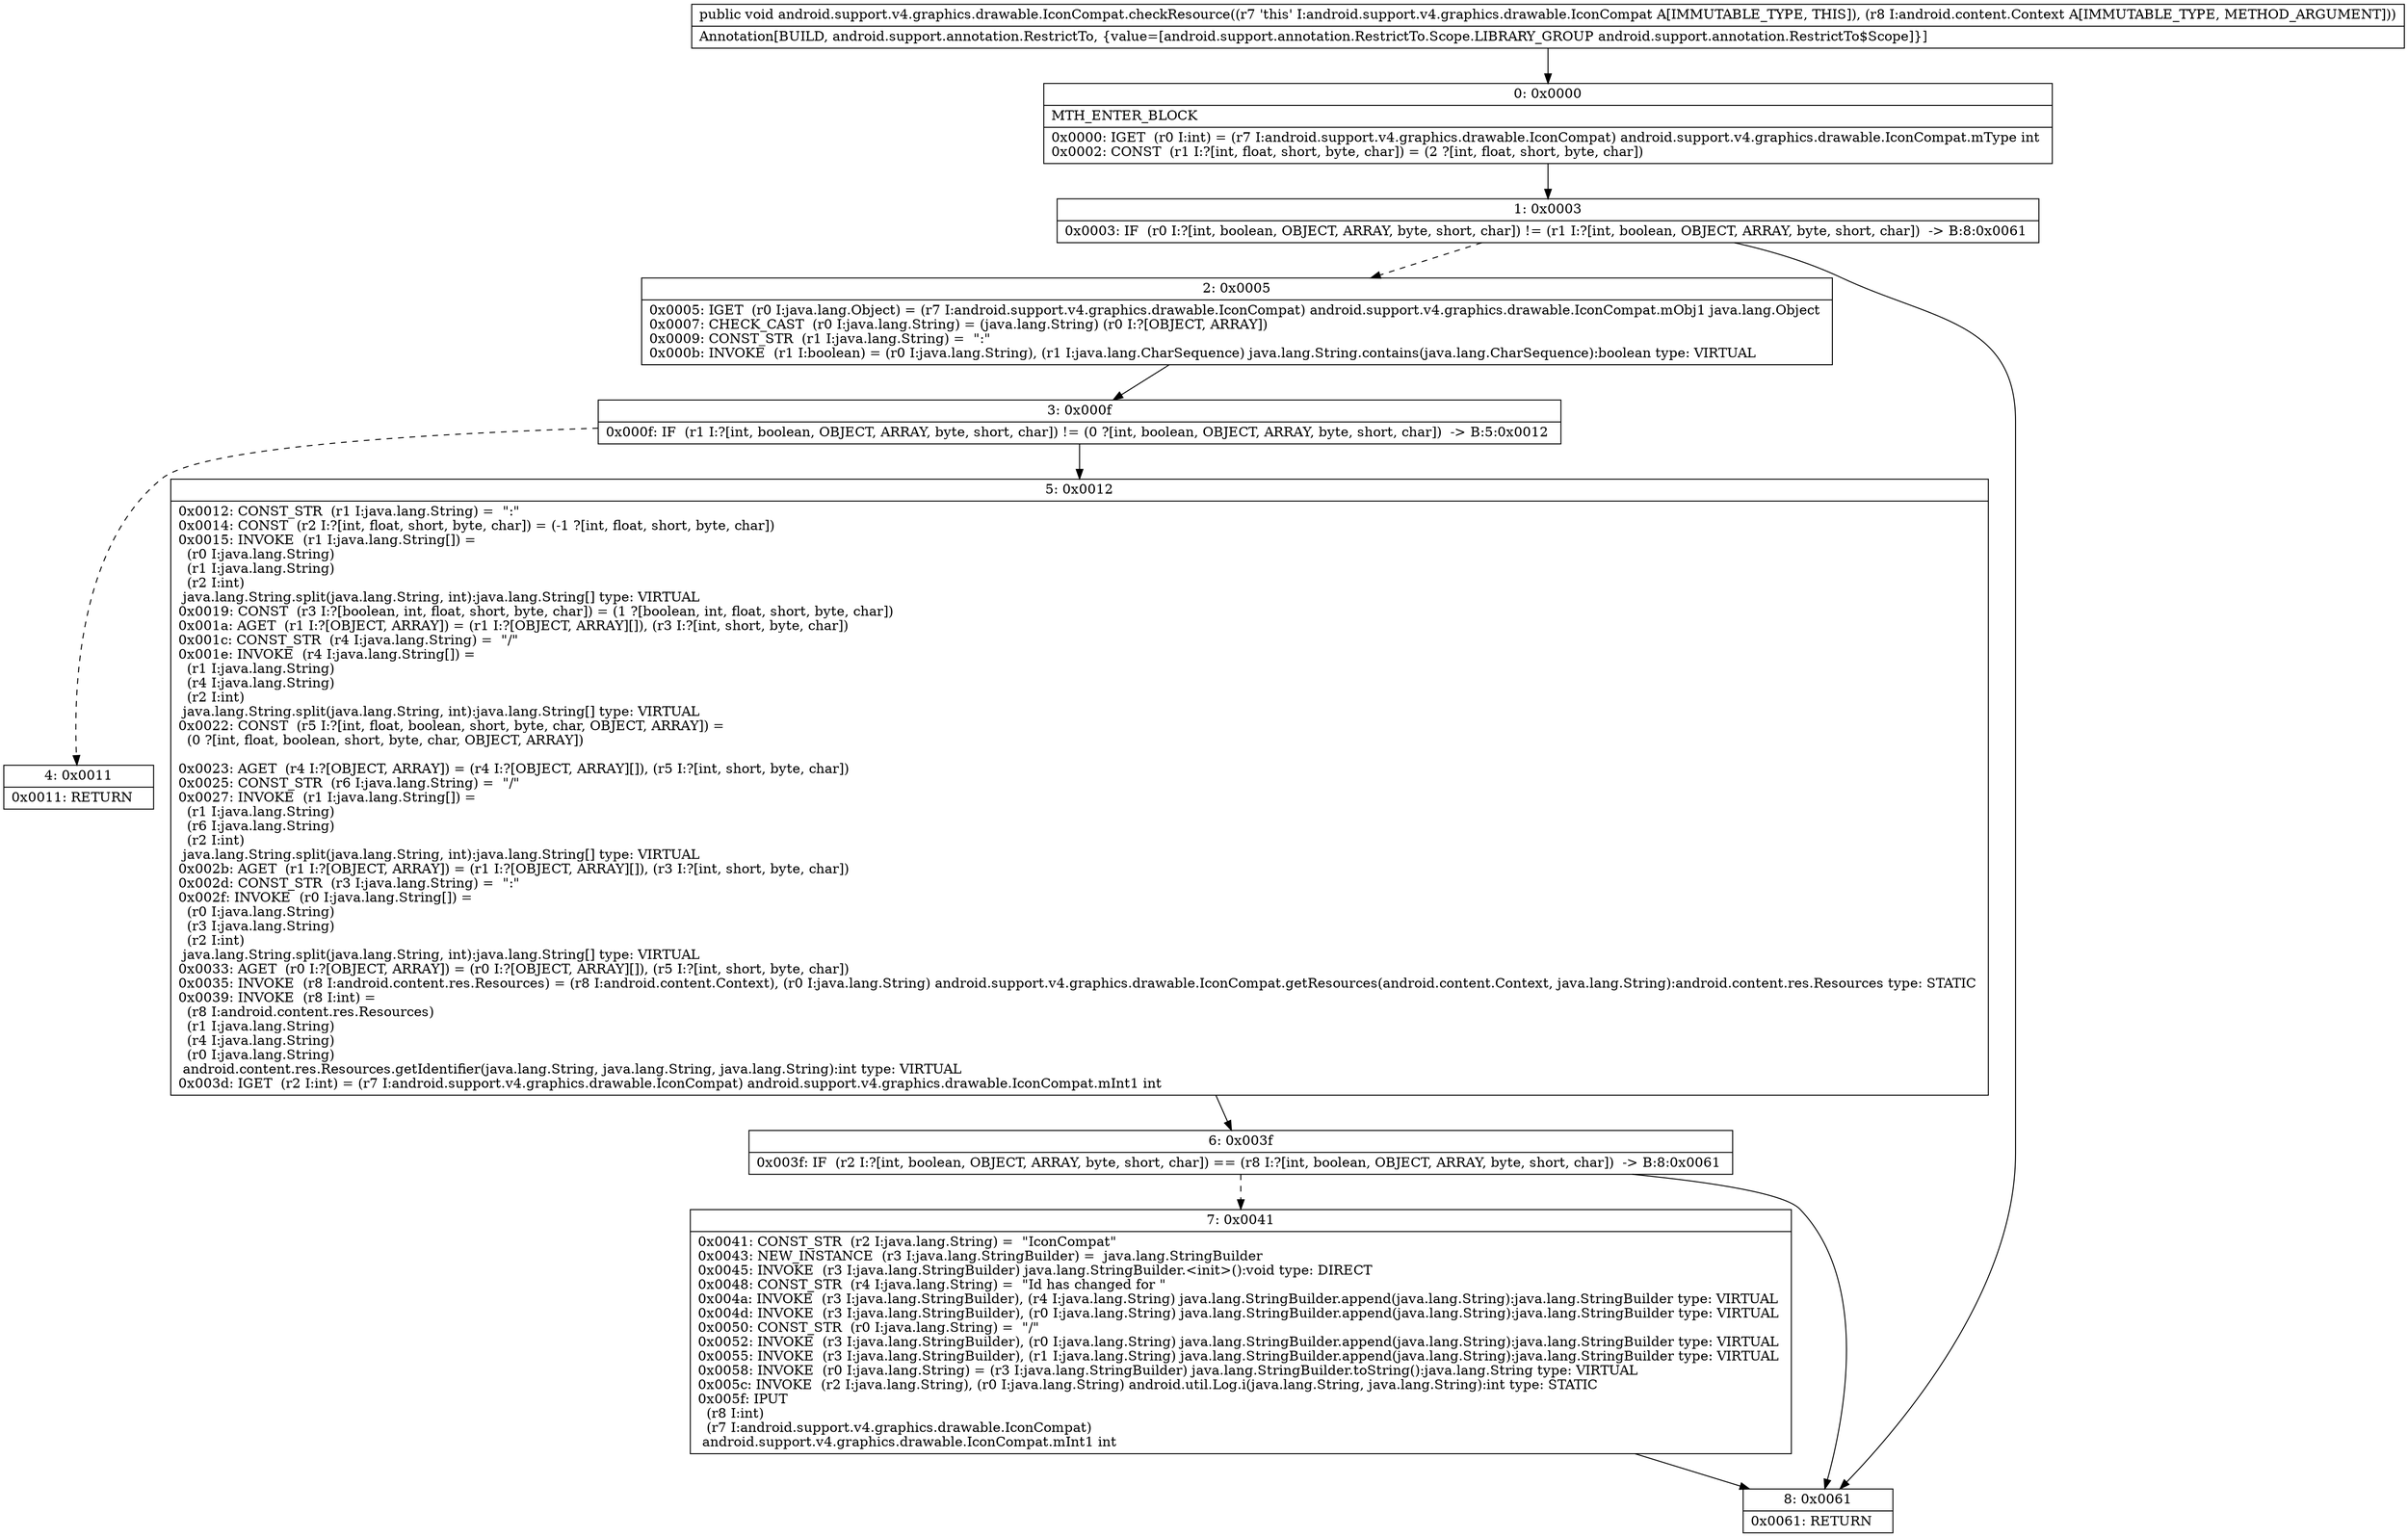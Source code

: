 digraph "CFG forandroid.support.v4.graphics.drawable.IconCompat.checkResource(Landroid\/content\/Context;)V" {
Node_0 [shape=record,label="{0\:\ 0x0000|MTH_ENTER_BLOCK\l|0x0000: IGET  (r0 I:int) = (r7 I:android.support.v4.graphics.drawable.IconCompat) android.support.v4.graphics.drawable.IconCompat.mType int \l0x0002: CONST  (r1 I:?[int, float, short, byte, char]) = (2 ?[int, float, short, byte, char]) \l}"];
Node_1 [shape=record,label="{1\:\ 0x0003|0x0003: IF  (r0 I:?[int, boolean, OBJECT, ARRAY, byte, short, char]) != (r1 I:?[int, boolean, OBJECT, ARRAY, byte, short, char])  \-\> B:8:0x0061 \l}"];
Node_2 [shape=record,label="{2\:\ 0x0005|0x0005: IGET  (r0 I:java.lang.Object) = (r7 I:android.support.v4.graphics.drawable.IconCompat) android.support.v4.graphics.drawable.IconCompat.mObj1 java.lang.Object \l0x0007: CHECK_CAST  (r0 I:java.lang.String) = (java.lang.String) (r0 I:?[OBJECT, ARRAY]) \l0x0009: CONST_STR  (r1 I:java.lang.String) =  \":\" \l0x000b: INVOKE  (r1 I:boolean) = (r0 I:java.lang.String), (r1 I:java.lang.CharSequence) java.lang.String.contains(java.lang.CharSequence):boolean type: VIRTUAL \l}"];
Node_3 [shape=record,label="{3\:\ 0x000f|0x000f: IF  (r1 I:?[int, boolean, OBJECT, ARRAY, byte, short, char]) != (0 ?[int, boolean, OBJECT, ARRAY, byte, short, char])  \-\> B:5:0x0012 \l}"];
Node_4 [shape=record,label="{4\:\ 0x0011|0x0011: RETURN   \l}"];
Node_5 [shape=record,label="{5\:\ 0x0012|0x0012: CONST_STR  (r1 I:java.lang.String) =  \":\" \l0x0014: CONST  (r2 I:?[int, float, short, byte, char]) = (\-1 ?[int, float, short, byte, char]) \l0x0015: INVOKE  (r1 I:java.lang.String[]) = \l  (r0 I:java.lang.String)\l  (r1 I:java.lang.String)\l  (r2 I:int)\l java.lang.String.split(java.lang.String, int):java.lang.String[] type: VIRTUAL \l0x0019: CONST  (r3 I:?[boolean, int, float, short, byte, char]) = (1 ?[boolean, int, float, short, byte, char]) \l0x001a: AGET  (r1 I:?[OBJECT, ARRAY]) = (r1 I:?[OBJECT, ARRAY][]), (r3 I:?[int, short, byte, char]) \l0x001c: CONST_STR  (r4 I:java.lang.String) =  \"\/\" \l0x001e: INVOKE  (r4 I:java.lang.String[]) = \l  (r1 I:java.lang.String)\l  (r4 I:java.lang.String)\l  (r2 I:int)\l java.lang.String.split(java.lang.String, int):java.lang.String[] type: VIRTUAL \l0x0022: CONST  (r5 I:?[int, float, boolean, short, byte, char, OBJECT, ARRAY]) = \l  (0 ?[int, float, boolean, short, byte, char, OBJECT, ARRAY])\l \l0x0023: AGET  (r4 I:?[OBJECT, ARRAY]) = (r4 I:?[OBJECT, ARRAY][]), (r5 I:?[int, short, byte, char]) \l0x0025: CONST_STR  (r6 I:java.lang.String) =  \"\/\" \l0x0027: INVOKE  (r1 I:java.lang.String[]) = \l  (r1 I:java.lang.String)\l  (r6 I:java.lang.String)\l  (r2 I:int)\l java.lang.String.split(java.lang.String, int):java.lang.String[] type: VIRTUAL \l0x002b: AGET  (r1 I:?[OBJECT, ARRAY]) = (r1 I:?[OBJECT, ARRAY][]), (r3 I:?[int, short, byte, char]) \l0x002d: CONST_STR  (r3 I:java.lang.String) =  \":\" \l0x002f: INVOKE  (r0 I:java.lang.String[]) = \l  (r0 I:java.lang.String)\l  (r3 I:java.lang.String)\l  (r2 I:int)\l java.lang.String.split(java.lang.String, int):java.lang.String[] type: VIRTUAL \l0x0033: AGET  (r0 I:?[OBJECT, ARRAY]) = (r0 I:?[OBJECT, ARRAY][]), (r5 I:?[int, short, byte, char]) \l0x0035: INVOKE  (r8 I:android.content.res.Resources) = (r8 I:android.content.Context), (r0 I:java.lang.String) android.support.v4.graphics.drawable.IconCompat.getResources(android.content.Context, java.lang.String):android.content.res.Resources type: STATIC \l0x0039: INVOKE  (r8 I:int) = \l  (r8 I:android.content.res.Resources)\l  (r1 I:java.lang.String)\l  (r4 I:java.lang.String)\l  (r0 I:java.lang.String)\l android.content.res.Resources.getIdentifier(java.lang.String, java.lang.String, java.lang.String):int type: VIRTUAL \l0x003d: IGET  (r2 I:int) = (r7 I:android.support.v4.graphics.drawable.IconCompat) android.support.v4.graphics.drawable.IconCompat.mInt1 int \l}"];
Node_6 [shape=record,label="{6\:\ 0x003f|0x003f: IF  (r2 I:?[int, boolean, OBJECT, ARRAY, byte, short, char]) == (r8 I:?[int, boolean, OBJECT, ARRAY, byte, short, char])  \-\> B:8:0x0061 \l}"];
Node_7 [shape=record,label="{7\:\ 0x0041|0x0041: CONST_STR  (r2 I:java.lang.String) =  \"IconCompat\" \l0x0043: NEW_INSTANCE  (r3 I:java.lang.StringBuilder) =  java.lang.StringBuilder \l0x0045: INVOKE  (r3 I:java.lang.StringBuilder) java.lang.StringBuilder.\<init\>():void type: DIRECT \l0x0048: CONST_STR  (r4 I:java.lang.String) =  \"Id has changed for \" \l0x004a: INVOKE  (r3 I:java.lang.StringBuilder), (r4 I:java.lang.String) java.lang.StringBuilder.append(java.lang.String):java.lang.StringBuilder type: VIRTUAL \l0x004d: INVOKE  (r3 I:java.lang.StringBuilder), (r0 I:java.lang.String) java.lang.StringBuilder.append(java.lang.String):java.lang.StringBuilder type: VIRTUAL \l0x0050: CONST_STR  (r0 I:java.lang.String) =  \"\/\" \l0x0052: INVOKE  (r3 I:java.lang.StringBuilder), (r0 I:java.lang.String) java.lang.StringBuilder.append(java.lang.String):java.lang.StringBuilder type: VIRTUAL \l0x0055: INVOKE  (r3 I:java.lang.StringBuilder), (r1 I:java.lang.String) java.lang.StringBuilder.append(java.lang.String):java.lang.StringBuilder type: VIRTUAL \l0x0058: INVOKE  (r0 I:java.lang.String) = (r3 I:java.lang.StringBuilder) java.lang.StringBuilder.toString():java.lang.String type: VIRTUAL \l0x005c: INVOKE  (r2 I:java.lang.String), (r0 I:java.lang.String) android.util.Log.i(java.lang.String, java.lang.String):int type: STATIC \l0x005f: IPUT  \l  (r8 I:int)\l  (r7 I:android.support.v4.graphics.drawable.IconCompat)\l android.support.v4.graphics.drawable.IconCompat.mInt1 int \l}"];
Node_8 [shape=record,label="{8\:\ 0x0061|0x0061: RETURN   \l}"];
MethodNode[shape=record,label="{public void android.support.v4.graphics.drawable.IconCompat.checkResource((r7 'this' I:android.support.v4.graphics.drawable.IconCompat A[IMMUTABLE_TYPE, THIS]), (r8 I:android.content.Context A[IMMUTABLE_TYPE, METHOD_ARGUMENT]))  | Annotation[BUILD, android.support.annotation.RestrictTo, \{value=[android.support.annotation.RestrictTo.Scope.LIBRARY_GROUP android.support.annotation.RestrictTo$Scope]\}]\l}"];
MethodNode -> Node_0;
Node_0 -> Node_1;
Node_1 -> Node_2[style=dashed];
Node_1 -> Node_8;
Node_2 -> Node_3;
Node_3 -> Node_4[style=dashed];
Node_3 -> Node_5;
Node_5 -> Node_6;
Node_6 -> Node_7[style=dashed];
Node_6 -> Node_8;
Node_7 -> Node_8;
}

